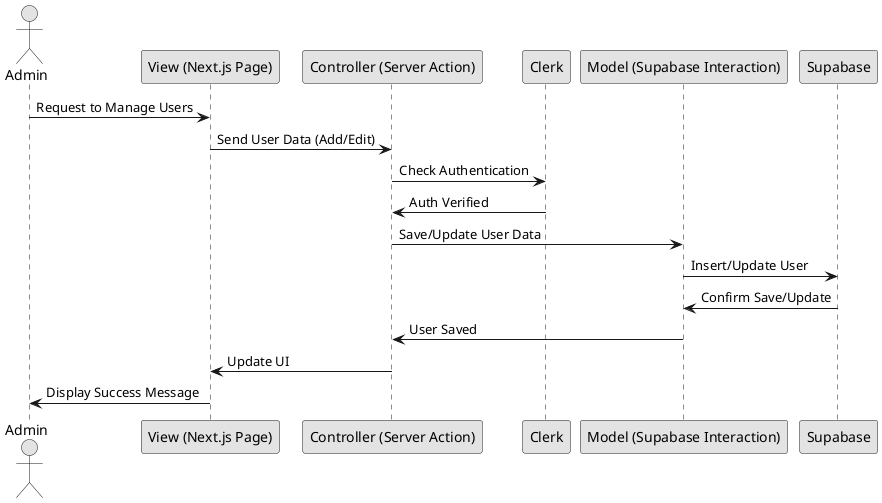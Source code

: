 @startuml
skinparam monochrome true

actor Admin
participant "View (Next.js Page)" as View
participant "Controller (Server Action)" as Controller
participant "Clerk" as Clerk
participant "Model (Supabase Interaction)" as Model
participant "Supabase" as Supabase

Admin -> View: Request to Manage Users
View -> Controller: Send User Data (Add/Edit)
Controller -> Clerk: Check Authentication
Clerk -> Controller: Auth Verified
Controller -> Model: Save/Update User Data
Model -> Supabase: Insert/Update User
Supabase -> Model: Confirm Save/Update
Model -> Controller: User Saved
Controller -> View: Update UI
View -> Admin: Display Success Message

@enduml